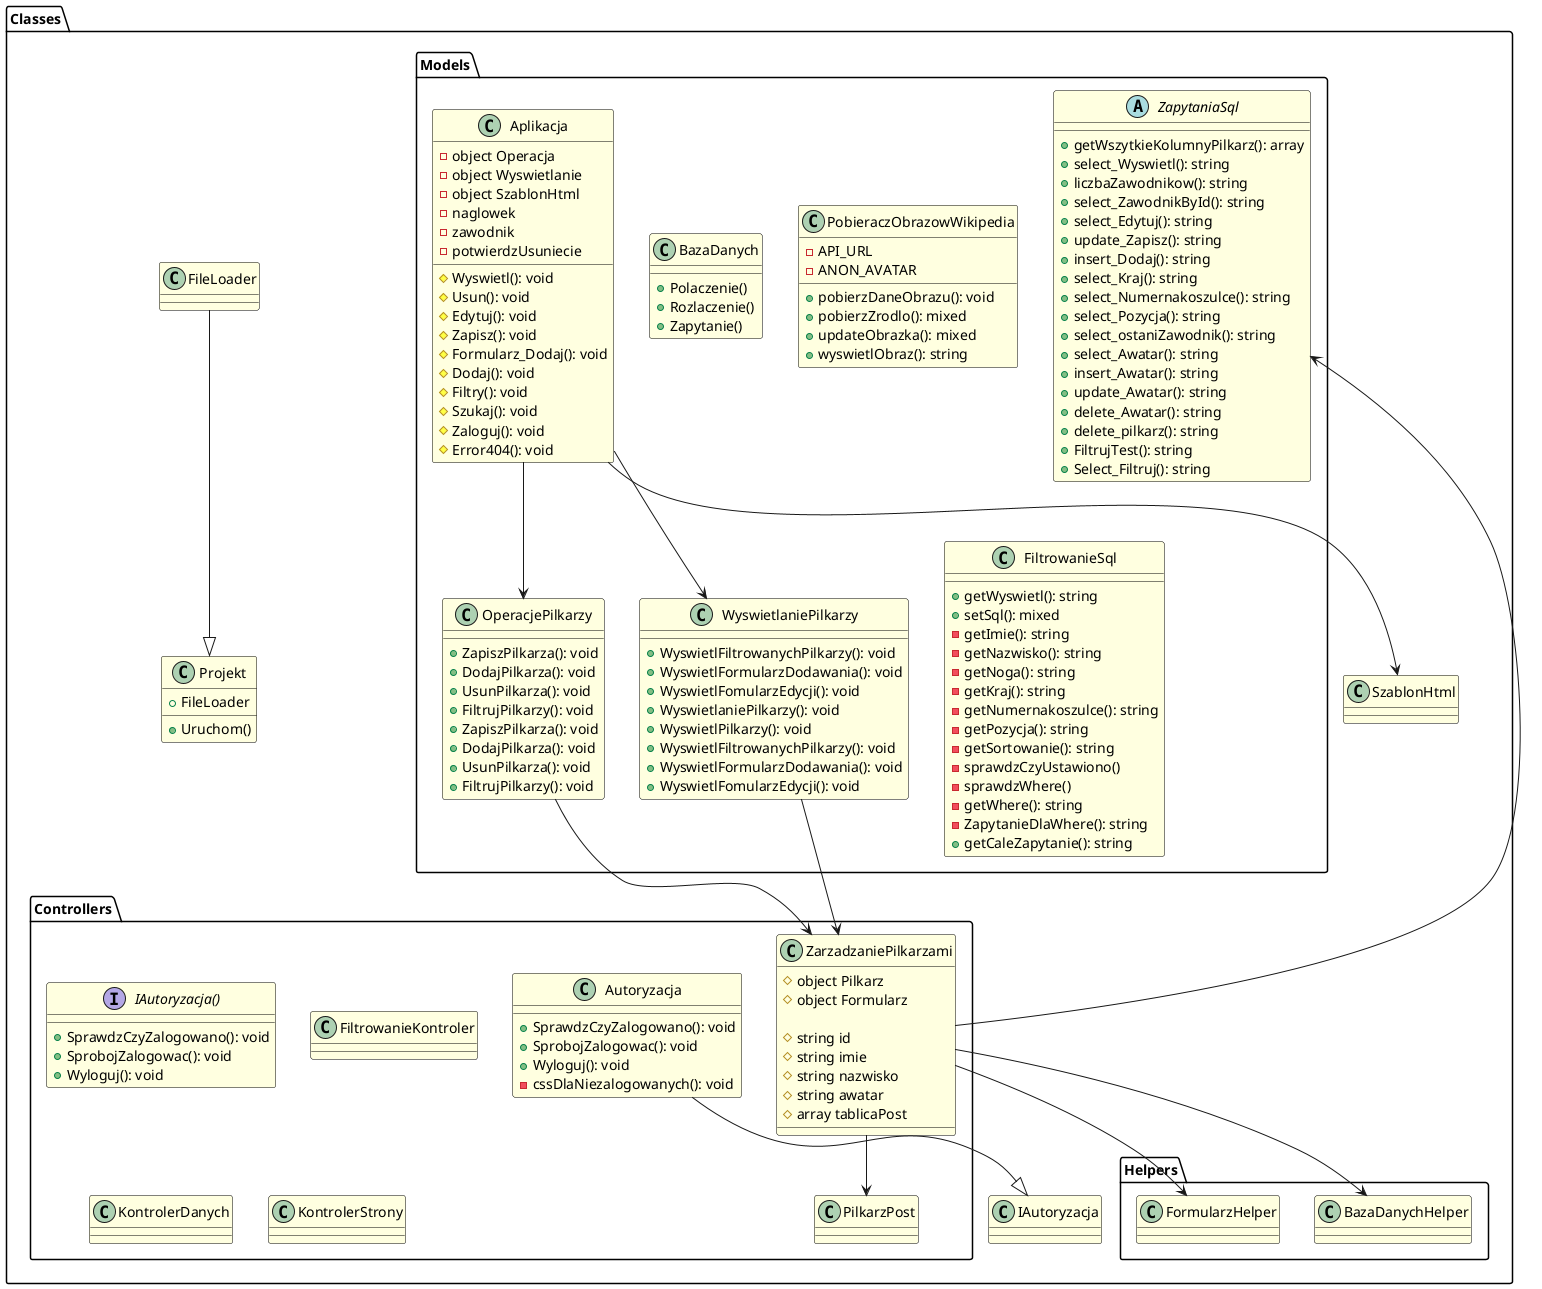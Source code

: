 @startuml DiagramKlas
skinparam class {
    BackgroundColor LightYellow
    BorderColor Black
}

package "Classes" {
    package "Controllers" {

        interface IAutoryzacja(){
            + SprawdzCzyZalogowano(): void
            + SprobojZalogowac(): void
            + Wyloguj(): void

        }
        class Autoryzacja{

            + SprawdzCzyZalogowano(): void
            + SprobojZalogowac(): void
            + Wyloguj(): void
            -cssDlaNiezalogowanych(): void
        }
        class FiltrowanieKontroler
        class KontrolerDanych
        class KontrolerStrony
        class PilkarzPost
        class ZarzadzaniePilkarzami{
            # object Pilkarz
            # object Formularz

            # string id
            # string imie
            # string nazwisko
            # string awatar
            # array tablicaPost
        }

    }

    class FileLoader
    package "Helpers" {
        class BazaDanychHelper
        class FormularzHelper
    }

    package "Models" {
        class Aplikacja {
            - object Operacja
            - object Wyswietlanie
            - object SzablonHtml
            - naglowek
            - zawodnik
            - potwierdzUsuniecie

            # Wyswietl(): void
            # Usun(): void
            # Edytuj(): void
            # Zapisz(): void
            # Formularz_Dodaj(): void
            # Dodaj(): void
            # Filtry(): void
            # Szukaj(): void
            # Zaloguj(): void
            # Error404(): void
        }
        class BazaDanych {
            + Polaczenie()
            + Rozlaczenie()
            + Zapytanie()
        }
        class WyswietlaniePilkarzy{
            + WyswietlFiltrowanychPilkarzy(): void
            + WyswietlFormularzDodawania(): void
            + WyswietlFomularzEdycji(): void
            + WyswietlaniePilkarzy(): void
            + WyswietlPilkarzy(): void
            + WyswietlFiltrowanychPilkarzy(): void
            + WyswietlFormularzDodawania(): void
            + WyswietlFomularzEdycji(): void

        }

        class OperacjePilkarzy{
            + ZapiszPilkarza(): void
            + DodajPilkarza(): void
            + UsunPilkarza(): void
            + FiltrujPilkarzy(): void
            + ZapiszPilkarza(): void
            + DodajPilkarza(): void
            + UsunPilkarza(): void
            + FiltrujPilkarzy(): void
        }

        class PobieraczObrazowWikipedia{
            - API_URL
            - ANON_AVATAR
            +pobierzDaneObrazu(): void
            +pobierzZrodlo(): mixed
            +updateObrazka(): mixed
            +wyswietlObraz(): string
        }

        abstract class ZapytaniaSql{
            +getWszytkieKolumnyPilkarz(): array
            +select_Wyswietl(): string
            +liczbaZawodnikow(): string
            +select_ZawodnikById(): string
            +select_Edytuj(): string
            +update_Zapisz(): string
            +insert_Dodaj(): string
            +select_Kraj(): string
            +select_Numernakoszulce(): string
            +select_Pozycja(): string
            +select_ostaniZawodnik(): string
            +select_Awatar(): string
            +insert_Awatar(): string
            +update_Awatar(): string
            +delete_Awatar(): string
            +delete_pilkarz(): string
            +FiltrujTest(): string
            +Select_Filtruj(): string
        }
        class FiltrowanieSql{
            +getWyswietl(): string
            +setSql(): mixed
            -getImie(): string
            -getNazwisko(): string
            -getNoga(): string
            -getKraj(): string
            -getNumernakoszulce(): string
            -getPozycja(): string
            -getSortowanie(): string
            -sprawdzCzyUstawiono()
            -sprawdzWhere()
            -getWhere(): string
            -ZapytanieDlaWhere(): string
            +getCaleZapytanie(): string
        }
    }

    class Projekt {
        + FileLoader
        + Uruchom()
    }

    class SzablonHtml {
    }



    Autoryzacja --|> IAutoryzacja


    Aplikacja --> SzablonHtml
    Aplikacja --> WyswietlaniePilkarzy
    Aplikacja --> OperacjePilkarzy



    OperacjePilkarzy --> ZarzadzaniePilkarzami
    WyswietlaniePilkarzy --> ZarzadzaniePilkarzami

    ZarzadzaniePilkarzami --> ZapytaniaSql
    ZarzadzaniePilkarzami --> BazaDanychHelper
    ZarzadzaniePilkarzami --> PilkarzPost
    ZarzadzaniePilkarzami --> FormularzHelper


    FileLoader --|> Projekt



    ' Autoryzacja --|> KontrolerStrony
    ' FiltrowanieKontroler --|> KontrolerStrony
    ' PilkarzPost --|> KontrolerStrony
    ' ZarzadzaniePilkarzami --|> KontrolerStrony
    ' FileLoader --> BazaDanychHelper
    ' FileLoader --> FormularzHelper
    ' BazaDanych --> ZapytaniaSql
    ' BazaDanych --> FiltrowanieSql
    ' BazaDanych --> OperacjePilkarzy
    ' BazaDanych --> WyswietlaniePilkarzy
    ' BazaDanych --> Aplikacja
    ' WyswietlaniePilkarzy --> PobieraczObrazowWikipedia
    ' Projekt --> SzablonHtml
    ' SzablonHtml --> StronaHtml
}
@enduml
